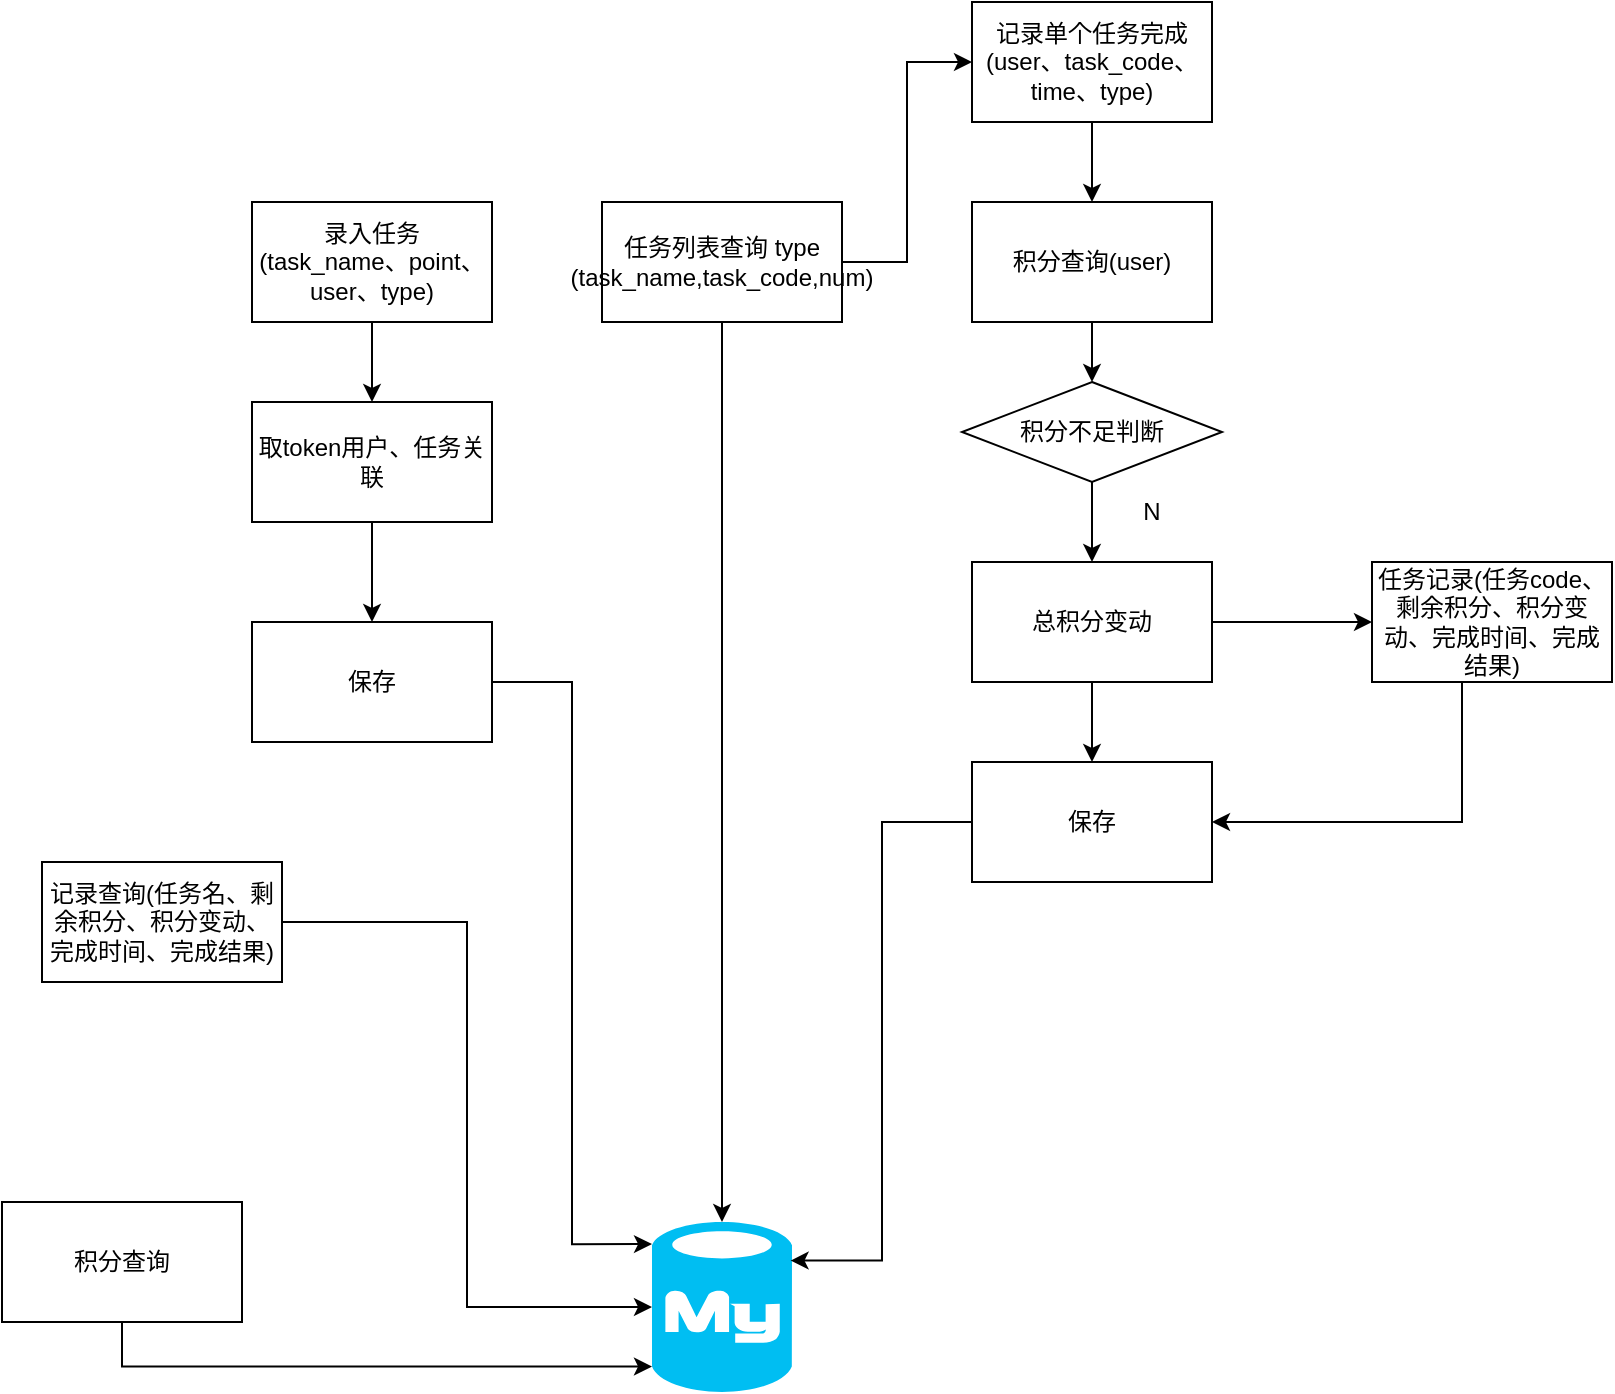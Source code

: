 <mxfile version="20.1.1" type="github">
  <diagram id="5q5c3lRfItl9dn9ke-sF" name="Page-1">
    <mxGraphModel dx="782" dy="436" grid="1" gridSize="10" guides="1" tooltips="1" connect="1" arrows="1" fold="1" page="1" pageScale="1" pageWidth="827" pageHeight="1169" math="0" shadow="0">
      <root>
        <mxCell id="0" />
        <mxCell id="1" parent="0" />
        <mxCell id="MqyLW4L-psCNU-2SYsgu-3" value="" style="edgeStyle=orthogonalEdgeStyle;rounded=0;orthogonalLoop=1;jettySize=auto;html=1;" parent="1" source="MqyLW4L-psCNU-2SYsgu-1" target="MqyLW4L-psCNU-2SYsgu-2" edge="1">
          <mxGeometry relative="1" as="geometry" />
        </mxCell>
        <mxCell id="MqyLW4L-psCNU-2SYsgu-1" value="录入任务(task_name、point、user、type)" style="rounded=0;whiteSpace=wrap;html=1;" parent="1" vertex="1">
          <mxGeometry x="255" y="250" width="120" height="60" as="geometry" />
        </mxCell>
        <mxCell id="MqyLW4L-psCNU-2SYsgu-6" value="" style="edgeStyle=orthogonalEdgeStyle;rounded=0;orthogonalLoop=1;jettySize=auto;html=1;" parent="1" source="MqyLW4L-psCNU-2SYsgu-2" target="MqyLW4L-psCNU-2SYsgu-5" edge="1">
          <mxGeometry relative="1" as="geometry" />
        </mxCell>
        <mxCell id="MqyLW4L-psCNU-2SYsgu-2" value="取token用户、任务关联" style="rounded=0;whiteSpace=wrap;html=1;" parent="1" vertex="1">
          <mxGeometry x="255" y="350" width="120" height="60" as="geometry" />
        </mxCell>
        <mxCell id="MqyLW4L-psCNU-2SYsgu-4" value="" style="verticalLabelPosition=bottom;html=1;verticalAlign=top;align=center;strokeColor=none;fillColor=#00BEF2;shape=mxgraph.azure.mysql_database;" parent="1" vertex="1">
          <mxGeometry x="455" y="760" width="70" height="85" as="geometry" />
        </mxCell>
        <mxCell id="MqyLW4L-psCNU-2SYsgu-8" style="edgeStyle=orthogonalEdgeStyle;rounded=0;orthogonalLoop=1;jettySize=auto;html=1;entryX=0;entryY=0.13;entryDx=0;entryDy=0;entryPerimeter=0;" parent="1" source="MqyLW4L-psCNU-2SYsgu-5" target="MqyLW4L-psCNU-2SYsgu-4" edge="1">
          <mxGeometry relative="1" as="geometry">
            <mxPoint x="465" y="490" as="targetPoint" />
          </mxGeometry>
        </mxCell>
        <mxCell id="MqyLW4L-psCNU-2SYsgu-5" value="保存" style="rounded=0;whiteSpace=wrap;html=1;" parent="1" vertex="1">
          <mxGeometry x="255" y="460" width="120" height="60" as="geometry" />
        </mxCell>
        <mxCell id="MqyLW4L-psCNU-2SYsgu-26" style="edgeStyle=orthogonalEdgeStyle;rounded=0;orthogonalLoop=1;jettySize=auto;html=1;entryX=0.5;entryY=0;entryDx=0;entryDy=0;exitX=0.5;exitY=1;exitDx=0;exitDy=0;" parent="1" source="MqyLW4L-psCNU-2SYsgu-9" target="MqyLW4L-psCNU-2SYsgu-15" edge="1">
          <mxGeometry relative="1" as="geometry">
            <mxPoint x="675" y="210" as="sourcePoint" />
          </mxGeometry>
        </mxCell>
        <mxCell id="MqyLW4L-psCNU-2SYsgu-9" value="记录单个任务完成&lt;br&gt;(user、task_code、time、type)" style="rounded=0;whiteSpace=wrap;html=1;" parent="1" vertex="1">
          <mxGeometry x="615" y="150" width="120" height="60" as="geometry" />
        </mxCell>
        <mxCell id="MqyLW4L-psCNU-2SYsgu-13" value="" style="edgeStyle=orthogonalEdgeStyle;rounded=0;orthogonalLoop=1;jettySize=auto;html=1;" parent="1" source="MqyLW4L-psCNU-2SYsgu-10" target="MqyLW4L-psCNU-2SYsgu-12" edge="1">
          <mxGeometry relative="1" as="geometry" />
        </mxCell>
        <mxCell id="MqyLW4L-psCNU-2SYsgu-31" value="" style="edgeStyle=orthogonalEdgeStyle;rounded=0;orthogonalLoop=1;jettySize=auto;html=1;" parent="1" source="MqyLW4L-psCNU-2SYsgu-10" target="MqyLW4L-psCNU-2SYsgu-30" edge="1">
          <mxGeometry relative="1" as="geometry" />
        </mxCell>
        <mxCell id="MqyLW4L-psCNU-2SYsgu-10" value="总积分变动" style="rounded=0;whiteSpace=wrap;html=1;" parent="1" vertex="1">
          <mxGeometry x="615" y="430" width="120" height="60" as="geometry" />
        </mxCell>
        <mxCell id="MqyLW4L-psCNU-2SYsgu-14" style="edgeStyle=orthogonalEdgeStyle;rounded=0;orthogonalLoop=1;jettySize=auto;html=1;entryX=0.99;entryY=0.227;entryDx=0;entryDy=0;entryPerimeter=0;" parent="1" source="MqyLW4L-psCNU-2SYsgu-12" target="MqyLW4L-psCNU-2SYsgu-4" edge="1">
          <mxGeometry relative="1" as="geometry">
            <mxPoint x="545" y="490" as="targetPoint" />
          </mxGeometry>
        </mxCell>
        <mxCell id="MqyLW4L-psCNU-2SYsgu-12" value="保存" style="rounded=0;whiteSpace=wrap;html=1;" parent="1" vertex="1">
          <mxGeometry x="615" y="530" width="120" height="60" as="geometry" />
        </mxCell>
        <mxCell id="MqyLW4L-psCNU-2SYsgu-25" style="edgeStyle=orthogonalEdgeStyle;rounded=0;orthogonalLoop=1;jettySize=auto;html=1;entryX=0.5;entryY=0;entryDx=0;entryDy=0;" parent="1" source="MqyLW4L-psCNU-2SYsgu-15" target="MqyLW4L-psCNU-2SYsgu-16" edge="1">
          <mxGeometry relative="1" as="geometry" />
        </mxCell>
        <mxCell id="MqyLW4L-psCNU-2SYsgu-15" value="积分查询(user)" style="rounded=0;whiteSpace=wrap;html=1;" parent="1" vertex="1">
          <mxGeometry x="615" y="250" width="120" height="60" as="geometry" />
        </mxCell>
        <mxCell id="MqyLW4L-psCNU-2SYsgu-18" value="" style="edgeStyle=orthogonalEdgeStyle;rounded=0;orthogonalLoop=1;jettySize=auto;html=1;" parent="1" source="MqyLW4L-psCNU-2SYsgu-16" target="MqyLW4L-psCNU-2SYsgu-10" edge="1">
          <mxGeometry relative="1" as="geometry" />
        </mxCell>
        <mxCell id="MqyLW4L-psCNU-2SYsgu-16" value="积分不足判断" style="rhombus;whiteSpace=wrap;html=1;rounded=0;" parent="1" vertex="1">
          <mxGeometry x="610" y="340" width="130" height="50" as="geometry" />
        </mxCell>
        <mxCell id="MqyLW4L-psCNU-2SYsgu-19" value="N" style="text;html=1;strokeColor=none;fillColor=none;align=center;verticalAlign=middle;whiteSpace=wrap;rounded=0;" parent="1" vertex="1">
          <mxGeometry x="685" y="400" width="40" height="10" as="geometry" />
        </mxCell>
        <mxCell id="YdHMnDvvrbWeLoP-S1ga-2" style="edgeStyle=orthogonalEdgeStyle;rounded=0;orthogonalLoop=1;jettySize=auto;html=1;entryX=0;entryY=0.85;entryDx=0;entryDy=0;entryPerimeter=0;" edge="1" parent="1" source="MqyLW4L-psCNU-2SYsgu-27" target="MqyLW4L-psCNU-2SYsgu-4">
          <mxGeometry relative="1" as="geometry">
            <Array as="points">
              <mxPoint x="190" y="832" />
            </Array>
          </mxGeometry>
        </mxCell>
        <mxCell id="MqyLW4L-psCNU-2SYsgu-27" value="积分查询" style="rounded=0;whiteSpace=wrap;html=1;" parent="1" vertex="1">
          <mxGeometry x="130" y="750" width="120" height="60" as="geometry" />
        </mxCell>
        <mxCell id="MqyLW4L-psCNU-2SYsgu-33" style="edgeStyle=orthogonalEdgeStyle;rounded=0;orthogonalLoop=1;jettySize=auto;html=1;entryX=0;entryY=0.5;entryDx=0;entryDy=0;entryPerimeter=0;" parent="1" source="MqyLW4L-psCNU-2SYsgu-29" target="MqyLW4L-psCNU-2SYsgu-4" edge="1">
          <mxGeometry relative="1" as="geometry" />
        </mxCell>
        <mxCell id="MqyLW4L-psCNU-2SYsgu-29" value="记录查询(任务名、剩余积分、积分变动、完成时间、完成结果)" style="rounded=0;whiteSpace=wrap;html=1;" parent="1" vertex="1">
          <mxGeometry x="150" y="580" width="120" height="60" as="geometry" />
        </mxCell>
        <mxCell id="MqyLW4L-psCNU-2SYsgu-32" style="edgeStyle=orthogonalEdgeStyle;rounded=0;orthogonalLoop=1;jettySize=auto;html=1;entryX=1;entryY=0.5;entryDx=0;entryDy=0;" parent="1" source="MqyLW4L-psCNU-2SYsgu-30" target="MqyLW4L-psCNU-2SYsgu-12" edge="1">
          <mxGeometry relative="1" as="geometry">
            <Array as="points">
              <mxPoint x="860" y="560" />
            </Array>
          </mxGeometry>
        </mxCell>
        <mxCell id="MqyLW4L-psCNU-2SYsgu-30" value="任务记录(任务code、剩余积分、积分变动、完成时间、完成结果)" style="rounded=0;whiteSpace=wrap;html=1;" parent="1" vertex="1">
          <mxGeometry x="815" y="430" width="120" height="60" as="geometry" />
        </mxCell>
        <mxCell id="YdHMnDvvrbWeLoP-S1ga-4" style="edgeStyle=orthogonalEdgeStyle;rounded=0;orthogonalLoop=1;jettySize=auto;html=1;entryX=0.5;entryY=0;entryDx=0;entryDy=0;entryPerimeter=0;" edge="1" parent="1" source="YdHMnDvvrbWeLoP-S1ga-3" target="MqyLW4L-psCNU-2SYsgu-4">
          <mxGeometry relative="1" as="geometry" />
        </mxCell>
        <mxCell id="YdHMnDvvrbWeLoP-S1ga-5" style="edgeStyle=orthogonalEdgeStyle;rounded=0;orthogonalLoop=1;jettySize=auto;html=1;entryX=0;entryY=0.5;entryDx=0;entryDy=0;" edge="1" parent="1" source="YdHMnDvvrbWeLoP-S1ga-3" target="MqyLW4L-psCNU-2SYsgu-9">
          <mxGeometry relative="1" as="geometry" />
        </mxCell>
        <mxCell id="YdHMnDvvrbWeLoP-S1ga-3" value="任务列表查询 type (task_name,task_code,num)" style="rounded=0;whiteSpace=wrap;html=1;" vertex="1" parent="1">
          <mxGeometry x="430" y="250" width="120" height="60" as="geometry" />
        </mxCell>
      </root>
    </mxGraphModel>
  </diagram>
</mxfile>
